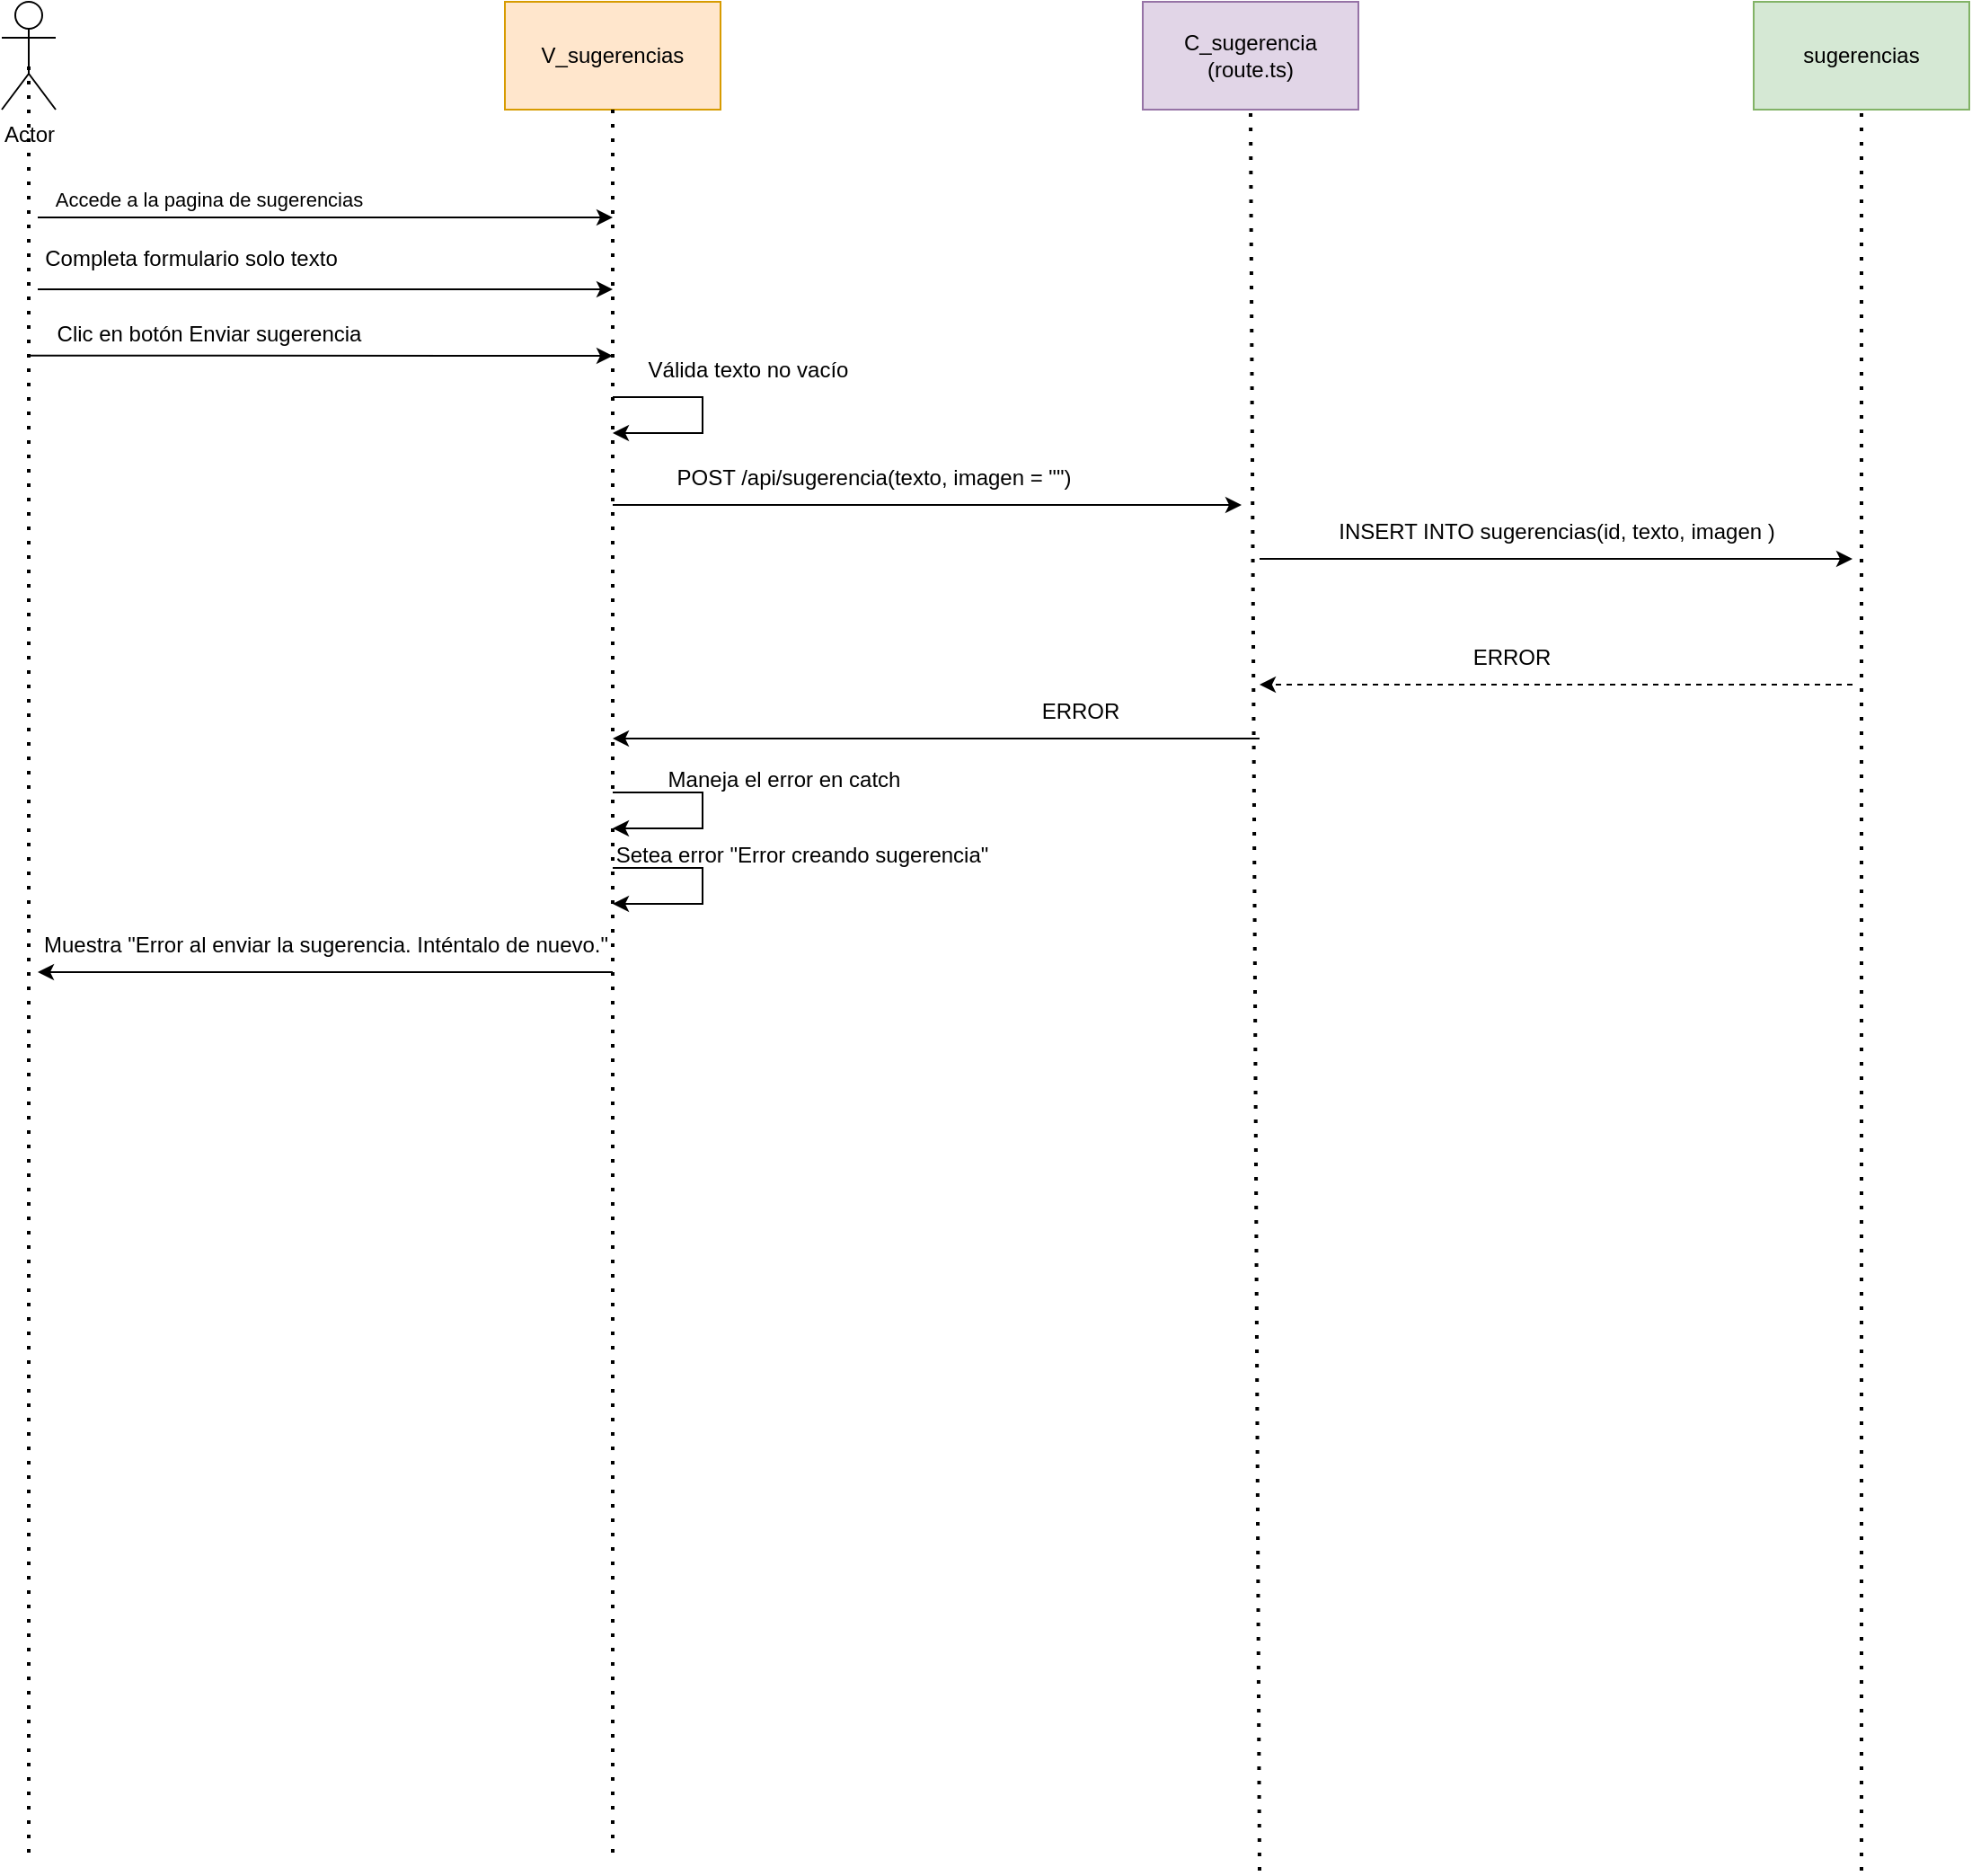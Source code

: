 <mxfile version="28.2.5">
  <diagram name="Page-1" id="cYRIrVOHwe58oOx4hAv_">
    <mxGraphModel grid="1" page="1" gridSize="10" guides="1" tooltips="1" connect="1" arrows="1" fold="1" pageScale="1" pageWidth="827" pageHeight="1169" math="0" shadow="0">
      <root>
        <mxCell id="0" />
        <mxCell id="1" parent="0" />
        <mxCell id="E4lyAWu2hfmj4Ho5dC-G-31" value="V_sugerencias" style="rounded=0;whiteSpace=wrap;html=1;fillColor=#ffe6cc;strokeColor=#d79b00;" vertex="1" parent="1">
          <mxGeometry x="340" y="80" width="120" height="60" as="geometry" />
        </mxCell>
        <mxCell id="E4lyAWu2hfmj4Ho5dC-G-32" value="&lt;div&gt;C_sugerencia&lt;/div&gt;&lt;div&gt;(route.ts)&lt;/div&gt;" style="rounded=0;whiteSpace=wrap;html=1;fillColor=#e1d5e7;strokeColor=#9673a6;" vertex="1" parent="1">
          <mxGeometry x="695" y="80" width="120" height="60" as="geometry" />
        </mxCell>
        <mxCell id="E4lyAWu2hfmj4Ho5dC-G-33" value="sugerencias" style="rounded=0;whiteSpace=wrap;html=1;fillColor=#d5e8d4;strokeColor=#82b366;" vertex="1" parent="1">
          <mxGeometry x="1035" y="80" width="120" height="60" as="geometry" />
        </mxCell>
        <mxCell id="E4lyAWu2hfmj4Ho5dC-G-34" value="Actor" style="shape=umlActor;verticalLabelPosition=bottom;verticalAlign=top;html=1;outlineConnect=0;" vertex="1" parent="1">
          <mxGeometry x="60" y="80" width="30" height="60" as="geometry" />
        </mxCell>
        <mxCell id="E4lyAWu2hfmj4Ho5dC-G-35" style="edgeStyle=orthogonalEdgeStyle;rounded=0;orthogonalLoop=1;jettySize=auto;html=1;exitX=0.5;exitY=1;exitDx=0;exitDy=0;" edge="1" parent="1" source="E4lyAWu2hfmj4Ho5dC-G-31" target="E4lyAWu2hfmj4Ho5dC-G-31">
          <mxGeometry relative="1" as="geometry" />
        </mxCell>
        <mxCell id="E4lyAWu2hfmj4Ho5dC-G-36" value="" style="endArrow=none;dashed=1;html=1;dashPattern=1 3;strokeWidth=2;rounded=0;entryX=0.5;entryY=0.5;entryDx=0;entryDy=0;entryPerimeter=0;" edge="1" parent="1" target="E4lyAWu2hfmj4Ho5dC-G-34">
          <mxGeometry width="50" height="50" relative="1" as="geometry">
            <mxPoint x="75" y="1110" as="sourcePoint" />
            <mxPoint x="97" y="210" as="targetPoint" />
          </mxGeometry>
        </mxCell>
        <mxCell id="E4lyAWu2hfmj4Ho5dC-G-37" value="" style="endArrow=none;dashed=1;html=1;dashPattern=1 3;strokeWidth=2;rounded=0;entryX=0.5;entryY=1;entryDx=0;entryDy=0;" edge="1" parent="1" target="E4lyAWu2hfmj4Ho5dC-G-32">
          <mxGeometry width="50" height="50" relative="1" as="geometry">
            <mxPoint x="760" y="1120" as="sourcePoint" />
            <mxPoint x="995" y="410" as="targetPoint" />
          </mxGeometry>
        </mxCell>
        <mxCell id="E4lyAWu2hfmj4Ho5dC-G-38" value="" style="endArrow=none;dashed=1;html=1;dashPattern=1 3;strokeWidth=2;rounded=0;entryX=0.5;entryY=1;entryDx=0;entryDy=0;" edge="1" parent="1" target="E4lyAWu2hfmj4Ho5dC-G-33">
          <mxGeometry width="50" height="50" relative="1" as="geometry">
            <mxPoint x="1095" y="1120" as="sourcePoint" />
            <mxPoint x="1165" y="410" as="targetPoint" />
          </mxGeometry>
        </mxCell>
        <mxCell id="E4lyAWu2hfmj4Ho5dC-G-40" value="" style="endArrow=classic;html=1;rounded=0;" edge="1" parent="1">
          <mxGeometry width="50" height="50" relative="1" as="geometry">
            <mxPoint x="80" y="200" as="sourcePoint" />
            <mxPoint x="400" y="200" as="targetPoint" />
          </mxGeometry>
        </mxCell>
        <mxCell id="E4lyAWu2hfmj4Ho5dC-G-41" value="Accede a la pagina de sugerencias" style="edgeLabel;html=1;align=center;verticalAlign=middle;resizable=0;points=[];" connectable="0" vertex="1" parent="E4lyAWu2hfmj4Ho5dC-G-40">
          <mxGeometry x="-0.176" y="4" relative="1" as="geometry">
            <mxPoint x="-37" y="-6" as="offset" />
          </mxGeometry>
        </mxCell>
        <mxCell id="E4lyAWu2hfmj4Ho5dC-G-44" value="" style="endArrow=classic;html=1;rounded=0;" edge="1" parent="1">
          <mxGeometry width="50" height="50" relative="1" as="geometry">
            <mxPoint x="80" y="240" as="sourcePoint" />
            <mxPoint x="400" y="240" as="targetPoint" />
          </mxGeometry>
        </mxCell>
        <mxCell id="E4lyAWu2hfmj4Ho5dC-G-45" value="Completa formulario solo texto" style="text;html=1;align=center;verticalAlign=middle;resizable=0;points=[];autosize=1;strokeColor=none;fillColor=none;" vertex="1" parent="1">
          <mxGeometry x="70" y="208" width="190" height="30" as="geometry" />
        </mxCell>
        <mxCell id="E4lyAWu2hfmj4Ho5dC-G-46" value="" style="endArrow=classic;html=1;rounded=0;" edge="1" parent="1">
          <mxGeometry width="50" height="50" relative="1" as="geometry">
            <mxPoint x="75" y="276.82" as="sourcePoint" />
            <mxPoint x="400" y="277" as="targetPoint" />
          </mxGeometry>
        </mxCell>
        <mxCell id="E4lyAWu2hfmj4Ho5dC-G-47" value="Clic en botón Enviar sugerencia" style="text;html=1;align=center;verticalAlign=middle;resizable=0;points=[];autosize=1;strokeColor=none;fillColor=none;" vertex="1" parent="1">
          <mxGeometry x="80" y="250" width="190" height="30" as="geometry" />
        </mxCell>
        <mxCell id="E4lyAWu2hfmj4Ho5dC-G-48" value="" style="endArrow=classic;html=1;rounded=0;" edge="1" parent="1">
          <mxGeometry width="50" height="50" relative="1" as="geometry">
            <mxPoint x="400" y="300" as="sourcePoint" />
            <mxPoint x="400" y="320" as="targetPoint" />
            <Array as="points">
              <mxPoint x="450" y="300" />
              <mxPoint x="450" y="320" />
            </Array>
          </mxGeometry>
        </mxCell>
        <mxCell id="E4lyAWu2hfmj4Ho5dC-G-49" value="Válida texto no vacío" style="text;html=1;align=center;verticalAlign=middle;resizable=0;points=[];autosize=1;strokeColor=none;fillColor=none;" vertex="1" parent="1">
          <mxGeometry x="410" y="270" width="130" height="30" as="geometry" />
        </mxCell>
        <mxCell id="E4lyAWu2hfmj4Ho5dC-G-50" value="" style="endArrow=classic;html=1;rounded=0;" edge="1" parent="1">
          <mxGeometry width="50" height="50" relative="1" as="geometry">
            <mxPoint x="400" y="360" as="sourcePoint" />
            <mxPoint x="750" y="360" as="targetPoint" />
          </mxGeometry>
        </mxCell>
        <mxCell id="E4lyAWu2hfmj4Ho5dC-G-51" value="POST /api/sugerencia(texto, imagen = &quot;&quot;)" style="text;html=1;align=center;verticalAlign=middle;resizable=0;points=[];autosize=1;strokeColor=none;fillColor=none;" vertex="1" parent="1">
          <mxGeometry x="425" y="330" width="240" height="30" as="geometry" />
        </mxCell>
        <mxCell id="E4lyAWu2hfmj4Ho5dC-G-52" value="" style="endArrow=classic;html=1;rounded=0;" edge="1" parent="1">
          <mxGeometry width="50" height="50" relative="1" as="geometry">
            <mxPoint x="760" y="390" as="sourcePoint" />
            <mxPoint x="1090" y="390" as="targetPoint" />
          </mxGeometry>
        </mxCell>
        <mxCell id="E4lyAWu2hfmj4Ho5dC-G-53" value="INSERT INTO sugerencias(id, texto, imagen )" style="text;html=1;align=center;verticalAlign=middle;resizable=0;points=[];autosize=1;strokeColor=none;fillColor=none;" vertex="1" parent="1">
          <mxGeometry x="790" y="360" width="270" height="30" as="geometry" />
        </mxCell>
        <mxCell id="E4lyAWu2hfmj4Ho5dC-G-54" value="" style="endArrow=classic;html=1;rounded=0;dashed=1;" edge="1" parent="1">
          <mxGeometry width="50" height="50" relative="1" as="geometry">
            <mxPoint x="1090" y="460" as="sourcePoint" />
            <mxPoint x="760" y="460" as="targetPoint" />
          </mxGeometry>
        </mxCell>
        <mxCell id="E4lyAWu2hfmj4Ho5dC-G-55" value="ERROR" style="text;html=1;align=center;verticalAlign=middle;resizable=0;points=[];autosize=1;strokeColor=none;fillColor=none;" vertex="1" parent="1">
          <mxGeometry x="865" y="430" width="70" height="30" as="geometry" />
        </mxCell>
        <mxCell id="E4lyAWu2hfmj4Ho5dC-G-56" value="" style="endArrow=classic;html=1;rounded=0;" edge="1" parent="1">
          <mxGeometry width="50" height="50" relative="1" as="geometry">
            <mxPoint x="760" y="490" as="sourcePoint" />
            <mxPoint x="400" y="490" as="targetPoint" />
          </mxGeometry>
        </mxCell>
        <mxCell id="E4lyAWu2hfmj4Ho5dC-G-57" value="ERROR" style="text;html=1;align=center;verticalAlign=middle;resizable=0;points=[];autosize=1;strokeColor=none;fillColor=none;" vertex="1" parent="1">
          <mxGeometry x="625" y="460" width="70" height="30" as="geometry" />
        </mxCell>
        <mxCell id="E4lyAWu2hfmj4Ho5dC-G-58" value="" style="endArrow=classic;html=1;rounded=0;" edge="1" parent="1">
          <mxGeometry width="50" height="50" relative="1" as="geometry">
            <mxPoint x="400" y="520" as="sourcePoint" />
            <mxPoint x="400" y="540" as="targetPoint" />
            <Array as="points">
              <mxPoint x="450" y="520" />
              <mxPoint x="450" y="540" />
            </Array>
          </mxGeometry>
        </mxCell>
        <mxCell id="E4lyAWu2hfmj4Ho5dC-G-59" value="Maneja el error en catch" style="text;html=1;align=center;verticalAlign=middle;resizable=0;points=[];autosize=1;strokeColor=none;fillColor=none;" vertex="1" parent="1">
          <mxGeometry x="420" y="498" width="150" height="30" as="geometry" />
        </mxCell>
        <mxCell id="E4lyAWu2hfmj4Ho5dC-G-60" value="" style="endArrow=classic;html=1;rounded=0;" edge="1" parent="1">
          <mxGeometry width="50" height="50" relative="1" as="geometry">
            <mxPoint x="400" y="562" as="sourcePoint" />
            <mxPoint x="400" y="582" as="targetPoint" />
            <Array as="points">
              <mxPoint x="450" y="562" />
              <mxPoint x="450" y="582" />
            </Array>
          </mxGeometry>
        </mxCell>
        <mxCell id="E4lyAWu2hfmj4Ho5dC-G-61" value="Setea error &quot;Error creando sugerencia&quot;" style="text;html=1;align=center;verticalAlign=middle;resizable=0;points=[];autosize=1;strokeColor=none;fillColor=none;" vertex="1" parent="1">
          <mxGeometry x="390" y="540" width="230" height="30" as="geometry" />
        </mxCell>
        <mxCell id="E4lyAWu2hfmj4Ho5dC-G-62" value="" style="endArrow=classic;html=1;rounded=0;" edge="1" parent="1">
          <mxGeometry width="50" height="50" relative="1" as="geometry">
            <mxPoint x="400" y="620" as="sourcePoint" />
            <mxPoint x="80" y="620" as="targetPoint" />
          </mxGeometry>
        </mxCell>
        <mxCell id="E4lyAWu2hfmj4Ho5dC-G-63" value="Muestra &quot;Error al enviar la sugerencia. Inténtalo de nuevo.&quot;" style="text;html=1;align=center;verticalAlign=middle;resizable=0;points=[];autosize=1;strokeColor=none;fillColor=none;" vertex="1" parent="1">
          <mxGeometry x="70" y="590" width="340" height="30" as="geometry" />
        </mxCell>
        <mxCell id="E4lyAWu2hfmj4Ho5dC-G-64" style="edgeStyle=orthogonalEdgeStyle;rounded=0;orthogonalLoop=1;jettySize=auto;html=1;exitX=0.5;exitY=1;exitDx=0;exitDy=0;" edge="1" parent="1">
          <mxGeometry relative="1" as="geometry">
            <mxPoint x="400" y="610" as="sourcePoint" />
            <mxPoint x="400" y="610" as="targetPoint" />
          </mxGeometry>
        </mxCell>
        <mxCell id="E4lyAWu2hfmj4Ho5dC-G-93" value="" style="endArrow=none;dashed=1;html=1;dashPattern=1 3;strokeWidth=2;rounded=0;entryX=0.5;entryY=1;entryDx=0;entryDy=0;" edge="1" parent="1" target="E4lyAWu2hfmj4Ho5dC-G-31">
          <mxGeometry width="50" height="50" relative="1" as="geometry">
            <mxPoint x="400" y="1110" as="sourcePoint" />
            <mxPoint x="330" y="920" as="targetPoint" />
          </mxGeometry>
        </mxCell>
      </root>
    </mxGraphModel>
  </diagram>
</mxfile>
